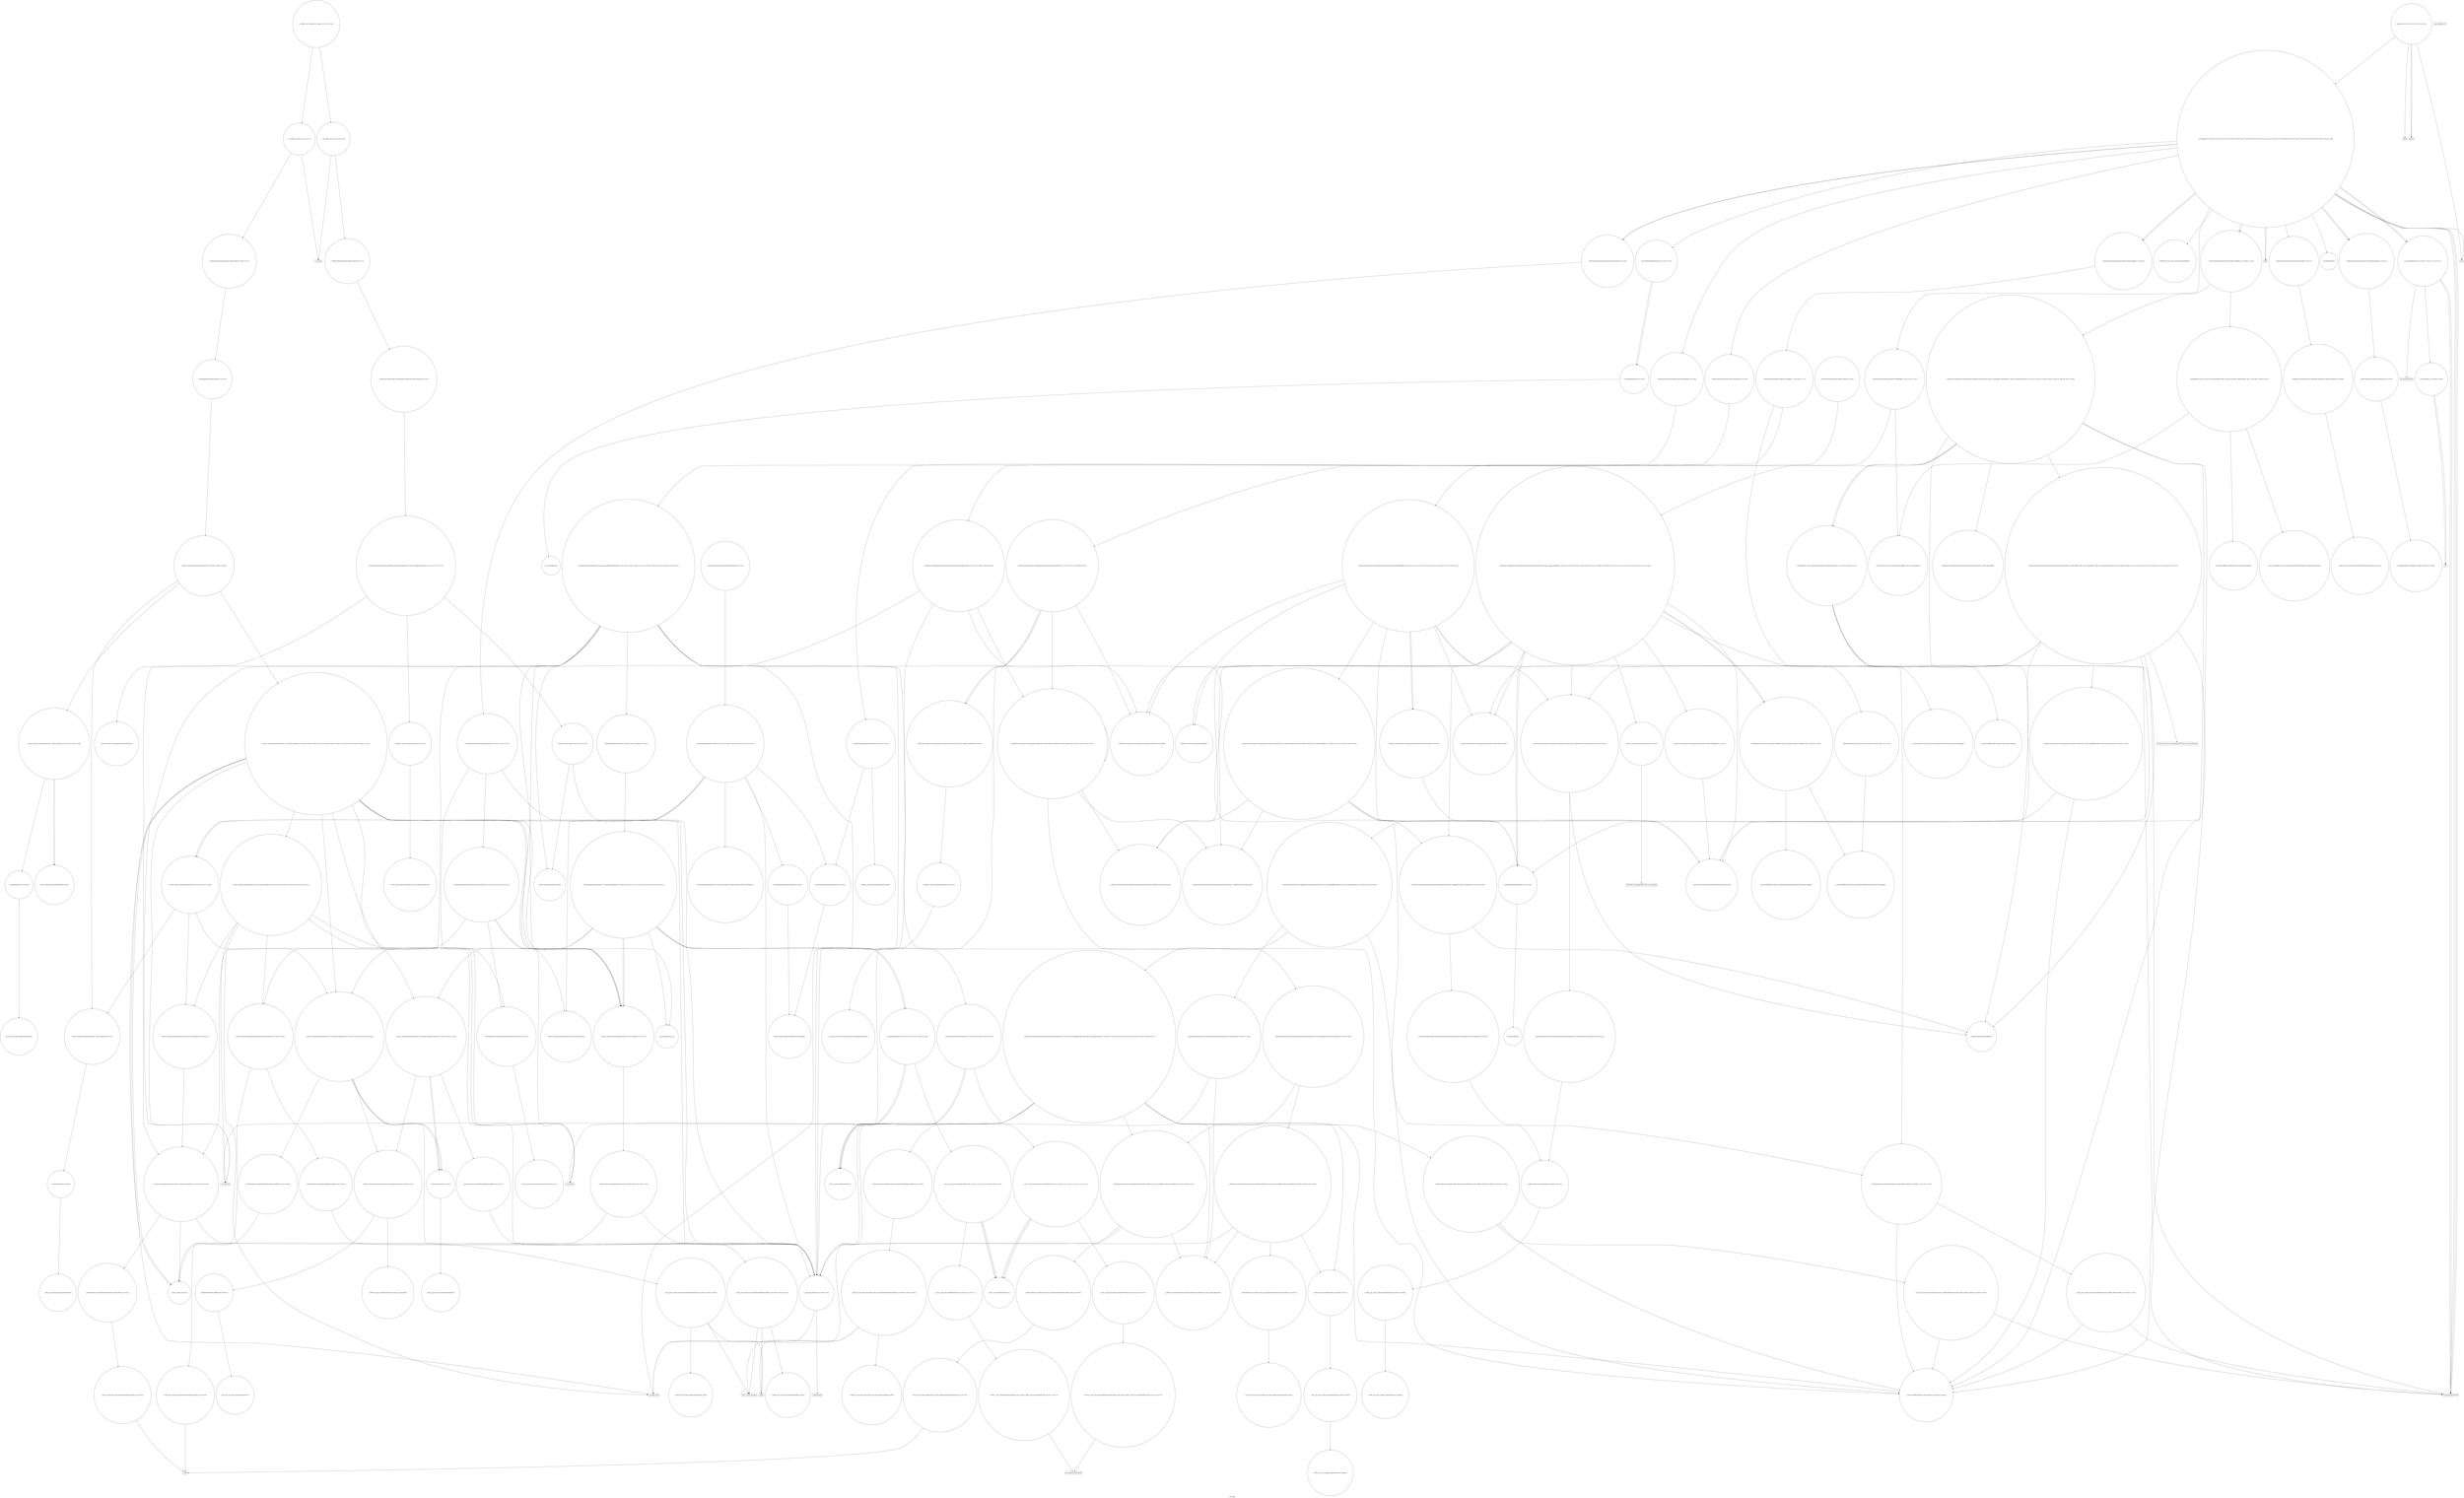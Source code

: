 digraph "Call Graph" {
	label="Call Graph";

	Node0x5648e101df80 [shape=record,shape=circle,label="{_ZNK5StateltERKS_}"];
	Node0x5648e140e250 [shape=record,shape=circle,label="{_ZNSt23_Rb_tree_const_iteratorI5StateEC2EPKSt18_Rb_tree_node_base}"];
	Node0x5648e140a8b0 [shape=record,shape=circle,label="{_ZNSt5dequeI5StateSaIS0_EE9push_backERKS0_|{<s0>130|<s1>131}}"];
	Node0x5648e140a8b0:s0 -> Node0x5648e140a930[color=black];
	Node0x5648e140a8b0:s1 -> Node0x5648e140a9b0[color=black];
	Node0x5648e1406f10 [shape=record,shape=circle,label="{_ZNSt3setI5StateSt4lessIS0_ESaIS0_EED2Ev|{<s0>8}}"];
	Node0x5648e1406f10:s0 -> Node0x5648e1409430[color=black];
	Node0x5648e140e5d0 [shape=record,shape=circle,label="{_ZN9__gnu_cxx13new_allocatorI5StateEC2Ev}"];
	Node0x5648e1408410 [shape=record,shape=Mrecord,label="{__cxa_rethrow}"];
	Node0x5648e1407290 [shape=record,shape=circle,label="{_ZNSt5dequeI5StateSaIS0_EE15_M_destroy_dataESt15_Deque_iteratorIS0_RS0_PS0_ES6_RKS1_}"];
	Node0x5648e1408790 [shape=record,shape=circle,label="{_ZSt14__copy_move_a2ILb0EPP5StateS2_ET1_T0_S4_S3_|{<s0>167|<s1>168|<s2>169|<s3>170}}"];
	Node0x5648e1408790:s0 -> Node0x5648e1408910[color=black];
	Node0x5648e1408790:s1 -> Node0x5648e1408910[color=black];
	Node0x5648e1408790:s2 -> Node0x5648e1408910[color=black];
	Node0x5648e1408790:s3 -> Node0x5648e1408890[color=black];
	Node0x5648e1407610 [shape=record,shape=Mrecord,label="{__cxa_begin_catch}"];
	Node0x5648e1408b10 [shape=record,shape=circle,label="{_ZSt22__copy_move_backward_aILb0EPP5StateS2_ET1_T0_S4_S3_|{<s0>177}}"];
	Node0x5648e1408b10:s0 -> Node0x5648e1408b90[color=black];
	Node0x5648e1407990 [shape=record,shape=circle,label="{_ZNSt16allocator_traitsISaI5StateEE10deallocateERS1_PS0_m|{<s0>61}}"];
	Node0x5648e1407990:s0 -> Node0x5648e1407a90[color=black];
	Node0x5648e1408e90 [shape=record,shape=circle,label="{_ZNSt16allocator_traitsISaI5StateEE8allocateERS1_m|{<s0>183}}"];
	Node0x5648e1408e90:s0 -> Node0x5648e1408f10[color=black];
	Node0x5648e1407d10 [shape=record,shape=circle,label="{_ZNKSt11_Deque_baseI5StateSaIS0_EE19_M_get_Tp_allocatorEv}"];
	Node0x5648e1409210 [shape=record,shape=circle,label="{_ZNKSt9_IdentityI5StateEclERKS0_}"];
	Node0x5648e1408090 [shape=record,shape=circle,label="{_ZNSt8_Rb_treeI5StateS0_St9_IdentityIS0_ESt4lessIS0_ESaIS0_EEC2Ev|{<s0>70}}"];
	Node0x5648e1408090:s0 -> Node0x5648e1408110[color=black];
	Node0x5648e140cdd0 [shape=record,shape=circle,label="{_ZNSt8_Rb_treeI5StateS0_St9_IdentityIS0_ESt4lessIS0_ESaIS0_EE6_S_keyEPKSt13_Rb_tree_nodeIS0_E|{<s0>229|<s1>230}}"];
	Node0x5648e140cdd0:s0 -> Node0x5648e140d150[color=black];
	Node0x5648e140cdd0:s1 -> Node0x5648e1409210[color=black];
	Node0x5648e1409430 [shape=record,shape=circle,label="{_ZNSt8_Rb_treeI5StateS0_St9_IdentityIS0_ESt4lessIS0_ESaIS0_EED2Ev|{<s0>77|<s1>78|<s2>79|<s3>80|<s4>81}}"];
	Node0x5648e1409430:s0 -> Node0x5648e1409530[color=black];
	Node0x5648e1409430:s1 -> Node0x5648e14094b0[color=black];
	Node0x5648e1409430:s2 -> Node0x5648e14095b0[color=black];
	Node0x5648e1409430:s3 -> Node0x5648e14095b0[color=black];
	Node0x5648e1409430:s4 -> Node0x5648e1407590[color=black];
	Node0x5648e140d150 [shape=record,shape=circle,label="{_ZNSt8_Rb_treeI5StateS0_St9_IdentityIS0_ESt4lessIS0_ESaIS0_EE8_S_valueEPKSt13_Rb_tree_nodeIS0_E|{<s0>238}}"];
	Node0x5648e140d150:s0 -> Node0x5648e140d1d0[color=black];
	Node0x5648e14097b0 [shape=record,shape=circle,label="{_ZNSt8_Rb_treeI5StateS0_St9_IdentityIS0_ESt4lessIS0_ESaIS0_EE15_M_destroy_nodeEPSt13_Rb_tree_nodeIS0_E|{<s0>89|<s1>90|<s2>91|<s3>92}}"];
	Node0x5648e14097b0:s0 -> Node0x5648e1409930[color=black];
	Node0x5648e14097b0:s1 -> Node0x5648e14099b0[color=black];
	Node0x5648e14097b0:s2 -> Node0x5648e14098b0[color=black];
	Node0x5648e14097b0:s3 -> Node0x5648e1407590[color=black];
	Node0x5648e140d4d0 [shape=record,shape=circle,label="{_ZNSt8_Rb_treeI5StateS0_St9_IdentityIS0_ESt4lessIS0_ESaIS0_EE8_S_valueEPKSt18_Rb_tree_node_base|{<s0>241}}"];
	Node0x5648e140d4d0:s0 -> Node0x5648e140d1d0[color=black];
	Node0x5648e1409b30 [shape=record,shape=circle,label="{_ZN9__gnu_cxx16__aligned_membufI5StateE7_M_addrEv}"];
	Node0x5648e140d850 [shape=record,shape=circle,label="{_ZN9__gnu_cxx13new_allocatorISt13_Rb_tree_nodeI5StateEE8allocateEmPKv|{<s0>259|<s1>260|<s2>261}}"];
	Node0x5648e140d850:s0 -> Node0x5648e140d8d0[color=black];
	Node0x5648e140d850:s1 -> Node0x5648e1408d90[color=black];
	Node0x5648e140d850:s2 -> Node0x5648e1408e10[color=black];
	Node0x5648e1409eb0 [shape=record,shape=circle,label="{_ZNSt5queueI5StateSt5dequeIS0_SaIS0_EEE3popEv|{<s0>103}}"];
	Node0x5648e1409eb0:s0 -> Node0x5648e140a5b0[color=black];
	Node0x5648e140dbd0 [shape=record,shape=circle,label="{_ZNSt23_Rb_tree_const_iteratorI5StateEC2ERKSt17_Rb_tree_iteratorIS0_E}"];
	Node0x5648e140a230 [shape=record,shape=circle,label="{_ZL6stableRK5State|{<s0>109|<s1>110|<s2>111|<s3>112}}"];
	Node0x5648e140a230:s0 -> Node0x5648e140ddd0[color=black];
	Node0x5648e140a230:s1 -> Node0x5648e140a130[color=black];
	Node0x5648e140a230:s2 -> Node0x5648e140a130[color=black];
	Node0x5648e140a230:s3 -> Node0x5648e140de50[color=black];
	Node0x5648e140df50 [shape=record,shape=circle,label="{_ZL5emptyiiRK5State|{<s0>270}}"];
	Node0x5648e140df50:s0 -> Node0x5648e140dfd0[color=black];
	Node0x5648e140a5b0 [shape=record,shape=circle,label="{_ZNSt5dequeI5StateSaIS0_EE9pop_frontEv|{<s0>119|<s1>120|<s2>121}}"];
	Node0x5648e140a5b0:s0 -> Node0x5648e140a630[color=black];
	Node0x5648e140a5b0:s1 -> Node0x5648e140a6b0[color=black];
	Node0x5648e140a5b0:s2 -> Node0x5648e1407590[color=black];
	Node0x5648e101e000 [shape=record,shape=circle,label="{__cxx_global_var_init|{<s0>1|<s1>2}}"];
	Node0x5648e101e000:s0 -> Node0x5648e1406c90[color=black];
	Node0x5648e101e000:s1 -> Node0x5648e1406d90[color=black];
	Node0x5648e140e2d0 [shape=record,shape=circle,label="{_ZNSt5dequeI5StateSaIS0_EEC2Ev|{<s0>287}}"];
	Node0x5648e140e2d0:s0 -> Node0x5648e140e350[color=black];
	Node0x5648e140a930 [shape=record,shape=circle,label="{_ZNSt16allocator_traitsISaI5StateEE9constructIS0_JRKS0_EEEvRS1_PT_DpOT0_|{<s0>132|<s1>133}}"];
	Node0x5648e140a930:s0 -> Node0x5648e140aab0[color=black];
	Node0x5648e140a930:s1 -> Node0x5648e140aa30[color=black];
	Node0x5648e1406f90 [shape=record,shape=circle,label="{main|{<s0>9|<s1>10|<s2>11|<s3>12|<s4>13}}"];
	Node0x5648e1406f90:s0 -> Node0x5648e1407010[color=black];
	Node0x5648e1406f90:s1 -> Node0x5648e1407010[color=black];
	Node0x5648e1406f90:s2 -> Node0x5648e1407090[color=black];
	Node0x5648e1406f90:s3 -> Node0x5648e1407190[color=black];
	Node0x5648e1406f90:s4 -> Node0x5648e1407110[color=black];
	Node0x5648e140e650 [shape=record,shape=circle,label="{_ZNSt11_Deque_baseI5StateSaIS0_EE15_M_create_nodesEPPS0_S4_|{<s0>307|<s1>308|<s2>309|<s3>310|<s4>311|<s5>312}}"];
	Node0x5648e140e650:s0 -> Node0x5648e1408390[color=black];
	Node0x5648e140e650:s1 -> Node0x5648e1407610[color=black];
	Node0x5648e140e650:s2 -> Node0x5648e1407790[color=black];
	Node0x5648e140e650:s3 -> Node0x5648e1408410[color=black];
	Node0x5648e140e650:s4 -> Node0x5648e1408490[color=black];
	Node0x5648e140e650:s5 -> Node0x5648e1407590[color=black];
	Node0x5648e1408490 [shape=record,shape=Mrecord,label="{__cxa_end_catch}"];
	Node0x5648e1407310 [shape=record,shape=circle,label="{_ZNSt5dequeI5StateSaIS0_EE5beginEv|{<s0>44}}"];
	Node0x5648e1407310:s0 -> Node0x5648e1407710[color=black];
	Node0x5648e1408810 [shape=record,shape=circle,label="{_ZSt12__miter_baseIPP5StateET_S3_}"];
	Node0x5648e1407690 [shape=record,shape=Mrecord,label="{_ZSt9terminatev}"];
	Node0x5648e1408b90 [shape=record,shape=circle,label="{_ZNSt20__copy_move_backwardILb0ELb1ESt26random_access_iterator_tagE13__copy_move_bIP5StateEEPT_PKS5_S8_S6_|{<s0>178}}"];
	Node0x5648e1408b90:s0 -> Node0x5648e1408a10[color=black];
	Node0x5648e1407a10 [shape=record,shape=circle,label="{_ZSt16__deque_buf_sizem}"];
	Node0x5648e1408f10 [shape=record,shape=circle,label="{_ZN9__gnu_cxx13new_allocatorI5StateE8allocateEmPKv|{<s0>184|<s1>185|<s2>186}}"];
	Node0x5648e1408f10:s0 -> Node0x5648e1408f90[color=black];
	Node0x5648e1408f10:s1 -> Node0x5648e1408d90[color=black];
	Node0x5648e1408f10:s2 -> Node0x5648e1408e10[color=black];
	Node0x5648e1407d90 [shape=record,shape=circle,label="{_ZNSaIP5StateEC2IS_EERKSaIT_E|{<s0>67}}"];
	Node0x5648e1407d90:s0 -> Node0x5648e1407e10[color=black];
	Node0x5648e1409290 [shape=record,shape=circle,label="{_ZNSt8_Rb_treeI5StateS0_St9_IdentityIS0_ESt4lessIS0_ESaIS0_EE11_Alloc_nodeC2ERS6_}"];
	Node0x5648e1408110 [shape=record,shape=circle,label="{_ZNSt8_Rb_treeI5StateS0_St9_IdentityIS0_ESt4lessIS0_ESaIS0_EE13_Rb_tree_implIS4_Lb1EEC2Ev|{<s0>71|<s1>72|<s2>73}}"];
	Node0x5648e1408110:s0 -> Node0x5648e1408190[color=black];
	Node0x5648e1408110:s1 -> Node0x5648e1408210[color=black];
	Node0x5648e1408110:s2 -> Node0x5648e1408290[color=black];
	Node0x5648e140ce50 [shape=record,shape=circle,label="{_ZNKSt17_Rb_tree_iteratorI5StateEeqERKS1_}"];
	Node0x5648e14094b0 [shape=record,shape=circle,label="{_ZNSt8_Rb_treeI5StateS0_St9_IdentityIS0_ESt4lessIS0_ESaIS0_EE8_M_eraseEPSt13_Rb_tree_nodeIS0_E|{<s0>82|<s1>83|<s2>84|<s3>85}}"];
	Node0x5648e14094b0:s0 -> Node0x5648e1409630[color=black];
	Node0x5648e14094b0:s1 -> Node0x5648e14094b0[color=black];
	Node0x5648e14094b0:s2 -> Node0x5648e14096b0[color=black];
	Node0x5648e14094b0:s3 -> Node0x5648e1409730[color=black];
	Node0x5648e140d1d0 [shape=record,shape=circle,label="{_ZNKSt13_Rb_tree_nodeI5StateE9_M_valptrEv|{<s0>239}}"];
	Node0x5648e140d1d0:s0 -> Node0x5648e140d250[color=black];
	Node0x5648e1409830 [shape=record,shape=circle,label="{_ZNSt8_Rb_treeI5StateS0_St9_IdentityIS0_ESt4lessIS0_ESaIS0_EE11_M_put_nodeEPSt13_Rb_tree_nodeIS0_E|{<s0>93|<s1>94|<s2>95}}"];
	Node0x5648e1409830:s0 -> Node0x5648e1409930[color=black];
	Node0x5648e1409830:s1 -> Node0x5648e1409bb0[color=black];
	Node0x5648e1409830:s2 -> Node0x5648e1407590[color=black];
	Node0x5648e140d550 [shape=record,shape=circle,label="{_ZNKSt8_Rb_treeI5StateS0_St9_IdentityIS0_ESt4lessIS0_ESaIS0_EE11_Alloc_nodeclIRKS0_EEPSt13_Rb_tree_nodeIS0_EOT_|{<s0>242|<s1>243}}"];
	Node0x5648e140d550:s0 -> Node0x5648e140aab0[color=black];
	Node0x5648e140d550:s1 -> Node0x5648e140d650[color=black];
	Node0x5648e1409bb0 [shape=record,shape=circle,label="{_ZNSt16allocator_traitsISaISt13_Rb_tree_nodeI5StateEEE10deallocateERS3_PS2_m|{<s0>99}}"];
	Node0x5648e1409bb0:s0 -> Node0x5648e1409c30[color=black];
	Node0x5648e140d8d0 [shape=record,shape=circle,label="{_ZNK9__gnu_cxx13new_allocatorISt13_Rb_tree_nodeI5StateEE8max_sizeEv}"];
	Node0x5648e1409f30 [shape=record,shape=circle,label="{_ZNSt5queueI5StateSt5dequeIS0_SaIS0_EEE4pushERKS0_|{<s0>104}}"];
	Node0x5648e1409f30:s0 -> Node0x5648e140a8b0[color=black];
	Node0x5648e140dc50 [shape=record,shape=circle,label="{_ZSt7forwardIRbEOT_RNSt16remove_referenceIS1_E4typeE}"];
	Node0x5648e140a2b0 [shape=record,shape=circle,label="{_ZL7canMove3BoxiiRK5State|{<s0>113|<s1>114}}"];
	Node0x5648e140a2b0:s0 -> Node0x5648e140df50[color=black];
	Node0x5648e140a2b0:s1 -> Node0x5648e140df50[color=black];
	Node0x5648e140dfd0 [shape=record,shape=circle,label="{_ZL11checkBoundsii}"];
	Node0x5648e140a630 [shape=record,shape=circle,label="{_ZNSt16allocator_traitsISaI5StateEE7destroyIS0_EEvRS1_PT_|{<s0>122}}"];
	Node0x5648e140a630:s0 -> Node0x5648e140a730[color=black];
	Node0x5648e1406c90 [shape=record,shape=circle,label="{_ZNSt5queueI5StateSt5dequeIS0_SaIS0_EEEC2IS3_vEEv|{<s0>3}}"];
	Node0x5648e1406c90:s0 -> Node0x5648e140e2d0[color=black];
	Node0x5648e140e350 [shape=record,shape=circle,label="{_ZNSt11_Deque_baseI5StateSaIS0_EEC2Ev|{<s0>288|<s1>289|<s2>290}}"];
	Node0x5648e140e350:s0 -> Node0x5648e140e3d0[color=black];
	Node0x5648e140e350:s1 -> Node0x5648e140e450[color=black];
	Node0x5648e140e350:s2 -> Node0x5648e1407890[color=black];
	Node0x5648e140a9b0 [shape=record,shape=circle,label="{_ZNSt5dequeI5StateSaIS0_EE16_M_push_back_auxIJRKS0_EEEvDpOT_|{<s0>134|<s1>135|<s2>136|<s3>137|<s4>138|<s5>139|<s6>140|<s7>141|<s8>142|<s9>143}}"];
	Node0x5648e140a9b0:s0 -> Node0x5648e140ab30[color=black];
	Node0x5648e140a9b0:s1 -> Node0x5648e1408390[color=black];
	Node0x5648e140a9b0:s2 -> Node0x5648e140aab0[color=black];
	Node0x5648e140a9b0:s3 -> Node0x5648e140a930[color=black];
	Node0x5648e140a9b0:s4 -> Node0x5648e140a7b0[color=black];
	Node0x5648e140a9b0:s5 -> Node0x5648e1407610[color=black];
	Node0x5648e140a9b0:s6 -> Node0x5648e1407910[color=black];
	Node0x5648e140a9b0:s7 -> Node0x5648e1408410[color=black];
	Node0x5648e140a9b0:s8 -> Node0x5648e1408490[color=black];
	Node0x5648e140a9b0:s9 -> Node0x5648e1407590[color=black];
	Node0x5648e1407010 [shape=record,shape=Mrecord,label="{freopen}"];
	Node0x5648e140e6d0 [shape=record,shape=circle,label="{_GLOBAL__sub_I_FloppyCat_0_0.cpp|{<s0>313|<s1>314}}"];
	Node0x5648e140e6d0:s0 -> Node0x5648e101e000[color=black];
	Node0x5648e140e6d0:s1 -> Node0x5648e1406e10[color=black];
	Node0x5648e1408510 [shape=record,shape=circle,label="{_ZNSt5dequeI5StateSaIS0_EE17_M_reallocate_mapEmb|{<s0>149|<s1>150|<s2>151|<s3>152|<s4>153|<s5>154|<s6>155|<s7>156}}"];
	Node0x5648e1408510:s0 -> Node0x5648e1408590[color=black];
	Node0x5648e1408510:s1 -> Node0x5648e1408610[color=black];
	Node0x5648e1408510:s2 -> Node0x5648e1408690[color=black];
	Node0x5648e1408510:s3 -> Node0x5648e1408710[color=black];
	Node0x5648e1408510:s4 -> Node0x5648e1408590[color=black];
	Node0x5648e1408510:s5 -> Node0x5648e1407810[color=black];
	Node0x5648e1408510:s6 -> Node0x5648e140a7b0[color=black];
	Node0x5648e1408510:s7 -> Node0x5648e140a7b0[color=black];
	Node0x5648e1407390 [shape=record,shape=circle,label="{_ZNSt5dequeI5StateSaIS0_EE3endEv|{<s0>45}}"];
	Node0x5648e1407390:s0 -> Node0x5648e1407710[color=black];
	Node0x5648e1408890 [shape=record,shape=circle,label="{_ZSt13__copy_move_aILb0EPP5StateS2_ET1_T0_S4_S3_|{<s0>171}}"];
	Node0x5648e1408890:s0 -> Node0x5648e1408990[color=black];
	Node0x5648e1407710 [shape=record,shape=circle,label="{_ZNSt15_Deque_iteratorI5StateRS0_PS0_EC2ERKS3_}"];
	Node0x5648e1408c10 [shape=record,shape=circle,label="{_ZNSt16allocator_traitsISaIP5StateEE8allocateERS2_m|{<s0>179}}"];
	Node0x5648e1408c10:s0 -> Node0x5648e1408c90[color=black];
	Node0x5648e1407a90 [shape=record,shape=circle,label="{_ZN9__gnu_cxx13new_allocatorI5StateE10deallocateEPS1_m|{<s0>62}}"];
	Node0x5648e1407a90:s0 -> Node0x5648e1407b10[color=black];
	Node0x5648e1408f90 [shape=record,shape=circle,label="{_ZNK9__gnu_cxx13new_allocatorI5StateE8max_sizeEv}"];
	Node0x5648e1407e10 [shape=record,shape=circle,label="{_ZN9__gnu_cxx13new_allocatorIP5StateEC2Ev}"];
	Node0x5648e1409310 [shape=record,shape=circle,label="{_ZNSt8_Rb_treeI5StateS0_St9_IdentityIS0_ESt4lessIS0_ESaIS0_EE10_M_insert_IRKS0_NS6_11_Alloc_nodeEEESt17_Rb_tree_iteratorIS0_EPSt18_Rb_tree_node_baseSE_OT_RT0_|{<s0>217|<s1>218|<s2>219|<s3>220|<s4>221|<s5>222|<s6>223|<s7>224}}"];
	Node0x5648e1409310:s0 -> Node0x5648e140ccd0[color=black];
	Node0x5648e1409310:s1 -> Node0x5648e1409210[color=black];
	Node0x5648e1409310:s2 -> Node0x5648e140d050[color=black];
	Node0x5648e1409310:s3 -> Node0x5648e140cd50[color=black];
	Node0x5648e1409310:s4 -> Node0x5648e140aab0[color=black];
	Node0x5648e1409310:s5 -> Node0x5648e140d550[color=black];
	Node0x5648e1409310:s6 -> Node0x5648e140d5d0[color=black];
	Node0x5648e1409310:s7 -> Node0x5648e140cc50[color=black];
	Node0x5648e1408190 [shape=record,shape=circle,label="{_ZNSaISt13_Rb_tree_nodeI5StateEEC2Ev|{<s0>74}}"];
	Node0x5648e1408190:s0 -> Node0x5648e1408310[color=black];
	Node0x5648e140ced0 [shape=record,shape=circle,label="{_ZNSt8_Rb_treeI5StateS0_St9_IdentityIS0_ESt4lessIS0_ESaIS0_EE5beginEv|{<s0>231}}"];
	Node0x5648e140ced0:s0 -> Node0x5648e140cc50[color=black];
	Node0x5648e1409530 [shape=record,shape=circle,label="{_ZNSt8_Rb_treeI5StateS0_St9_IdentityIS0_ESt4lessIS0_ESaIS0_EE8_M_beginEv}"];
	Node0x5648e140d250 [shape=record,shape=circle,label="{_ZNK9__gnu_cxx16__aligned_membufI5StateE6_M_ptrEv|{<s0>240}}"];
	Node0x5648e140d250:s0 -> Node0x5648e140d2d0[color=black];
	Node0x5648e14098b0 [shape=record,shape=circle,label="{_ZNSt16allocator_traitsISaISt13_Rb_tree_nodeI5StateEEE7destroyIS1_EEvRS3_PT_|{<s0>96}}"];
	Node0x5648e14098b0:s0 -> Node0x5648e1409a30[color=black];
	Node0x5648e140d5d0 [shape=record,shape=Mrecord,label="{_ZSt29_Rb_tree_insert_and_rebalancebPSt18_Rb_tree_node_baseS0_RS_}"];
	Node0x5648e1409c30 [shape=record,shape=circle,label="{_ZN9__gnu_cxx13new_allocatorISt13_Rb_tree_nodeI5StateEE10deallocateEPS3_m|{<s0>100}}"];
	Node0x5648e1409c30:s0 -> Node0x5648e1407b10[color=black];
	Node0x5648e140d950 [shape=record,shape=circle,label="{_ZNSt16allocator_traitsISaISt13_Rb_tree_nodeI5StateEEE9constructIS1_JRKS1_EEEvRS3_PT_DpOT0_|{<s0>262|<s1>263}}"];
	Node0x5648e140d950:s0 -> Node0x5648e140aab0[color=black];
	Node0x5648e140d950:s1 -> Node0x5648e140d9d0[color=black];
	Node0x5648e1409fb0 [shape=record,shape=circle,label="{_ZNSt3setI5StateSt4lessIS0_ESaIS0_EE5clearEv|{<s0>105}}"];
	Node0x5648e1409fb0:s0 -> Node0x5648e1409010[color=black];
	Node0x5648e140dcd0 [shape=record,shape=circle,label="{_ZNSt5dequeI5StateSaIS0_EE5frontEv|{<s0>266|<s1>267}}"];
	Node0x5648e140dcd0:s0 -> Node0x5648e1407310[color=black];
	Node0x5648e140dcd0:s1 -> Node0x5648e140dd50[color=black];
	Node0x5648e140a330 [shape=record,shape=circle,label="{_ZNSt3setI5StateSt4lessIS0_ESaIS0_EE4findERKS0_|{<s0>115|<s1>116}}"];
	Node0x5648e140a330:s0 -> Node0x5648e140e050[color=black];
	Node0x5648e140a330:s1 -> Node0x5648e140dbd0[color=black];
	Node0x5648e140e050 [shape=record,shape=circle,label="{_ZNSt8_Rb_treeI5StateS0_St9_IdentityIS0_ESt4lessIS0_ESaIS0_EE4findERKS0_|{<s0>271|<s1>272|<s2>273|<s3>274|<s4>275|<s5>276|<s6>277|<s7>278|<s8>279}}"];
	Node0x5648e140e050:s0 -> Node0x5648e1409530[color=black];
	Node0x5648e140e050:s1 -> Node0x5648e140ccd0[color=black];
	Node0x5648e140e050:s2 -> Node0x5648e140e0d0[color=black];
	Node0x5648e140e050:s3 -> Node0x5648e140e150[color=black];
	Node0x5648e140e050:s4 -> Node0x5648e140ce50[color=black];
	Node0x5648e140e050:s5 -> Node0x5648e140d050[color=black];
	Node0x5648e140e050:s6 -> Node0x5648e140cd50[color=black];
	Node0x5648e140e050:s7 -> Node0x5648e140e150[color=black];
	Node0x5648e140e050:s8 -> Node0x5648e140a130[color=black];
	Node0x5648e140a6b0 [shape=record,shape=circle,label="{_ZNSt5dequeI5StateSaIS0_EE16_M_pop_front_auxEv|{<s0>123|<s1>124|<s2>125|<s3>126}}"];
	Node0x5648e140a6b0:s0 -> Node0x5648e1407410[color=black];
	Node0x5648e140a6b0:s1 -> Node0x5648e140a630[color=black];
	Node0x5648e140a6b0:s2 -> Node0x5648e1407910[color=black];
	Node0x5648e140a6b0:s3 -> Node0x5648e140a7b0[color=black];
	Node0x5648e1406d10 [shape=record,shape=circle,label="{_ZNSt5queueI5StateSt5dequeIS0_SaIS0_EEED2Ev|{<s0>4}}"];
	Node0x5648e1406d10:s0 -> Node0x5648e1407210[color=black];
	Node0x5648e140e3d0 [shape=record,shape=circle,label="{_ZNSt11_Deque_baseI5StateSaIS0_EE11_Deque_implC2Ev|{<s0>291|<s1>292|<s2>293}}"];
	Node0x5648e140e3d0:s0 -> Node0x5648e140e4d0[color=black];
	Node0x5648e140e3d0:s1 -> Node0x5648e140e550[color=black];
	Node0x5648e140e3d0:s2 -> Node0x5648e140e550[color=black];
	Node0x5648e140aa30 [shape=record,shape=circle,label="{_ZN9__gnu_cxx13new_allocatorI5StateE9constructIS1_JRKS1_EEEvPT_DpOT0_|{<s0>144|<s1>145}}"];
	Node0x5648e140aa30:s0 -> Node0x5648e140aab0[color=black];
	Node0x5648e140aa30:s1 -> Node0x5648e140a130[color=black];
	Node0x5648e1407090 [shape=record,shape=Mrecord,label="{scanf}"];
	Node0x5648e1408590 [shape=record,shape=circle,label="{_ZSt4copyIPP5StateS2_ET0_T_S4_S3_|{<s0>157|<s1>158|<s2>159}}"];
	Node0x5648e1408590:s0 -> Node0x5648e1408810[color=black];
	Node0x5648e1408590:s1 -> Node0x5648e1408810[color=black];
	Node0x5648e1408590:s2 -> Node0x5648e1408790[color=black];
	Node0x5648e1407410 [shape=record,shape=circle,label="{_ZNSt11_Deque_baseI5StateSaIS0_EE19_M_get_Tp_allocatorEv}"];
	Node0x5648e1408910 [shape=record,shape=circle,label="{_ZSt12__niter_baseIPP5StateET_S3_}"];
	Node0x5648e1407790 [shape=record,shape=circle,label="{_ZNSt11_Deque_baseI5StateSaIS0_EE16_M_destroy_nodesEPPS0_S4_|{<s0>51}}"];
	Node0x5648e1407790:s0 -> Node0x5648e1407910[color=black];
	Node0x5648e1408c90 [shape=record,shape=circle,label="{_ZN9__gnu_cxx13new_allocatorIP5StateE8allocateEmPKv|{<s0>180|<s1>181|<s2>182}}"];
	Node0x5648e1408c90:s0 -> Node0x5648e1408d10[color=black];
	Node0x5648e1408c90:s1 -> Node0x5648e1408d90[color=black];
	Node0x5648e1408c90:s2 -> Node0x5648e1408e10[color=black];
	Node0x5648e1407b10 [shape=record,shape=Mrecord,label="{_ZdlPv}"];
	Node0x5648e1409010 [shape=record,shape=circle,label="{_ZNSt8_Rb_treeI5StateS0_St9_IdentityIS0_ESt4lessIS0_ESaIS0_EE5clearEv|{<s0>187|<s1>188|<s2>189|<s3>190}}"];
	Node0x5648e1409010:s0 -> Node0x5648e1409530[color=black];
	Node0x5648e1409010:s1 -> Node0x5648e14094b0[color=black];
	Node0x5648e1409010:s2 -> Node0x5648e14093b0[color=black];
	Node0x5648e1409010:s3 -> Node0x5648e1407590[color=black];
	Node0x5648e1407e90 [shape=record,shape=circle,label="{_ZN9__gnu_cxx13new_allocatorIP5StateE10deallocateEPS2_m|{<s0>68}}"];
	Node0x5648e1407e90:s0 -> Node0x5648e1407b10[color=black];
	Node0x5648e140cbd0 [shape=record,shape=circle,label="{_ZNSt4pairISt17_Rb_tree_iteratorI5StateEbEC2IS2_bLb1EEEOT_OT0_|{<s0>225|<s1>226|<s2>227}}"];
	Node0x5648e140cbd0:s0 -> Node0x5648e140da50[color=black];
	Node0x5648e140cbd0:s1 -> Node0x5648e140a130[color=black];
	Node0x5648e140cbd0:s2 -> Node0x5648e140dad0[color=black];
	Node0x5648e1408210 [shape=record,shape=circle,label="{_ZNSt20_Rb_tree_key_compareISt4lessI5StateEEC2Ev}"];
	Node0x5648e140cf50 [shape=record,shape=circle,label="{_ZNSt4pairIPSt18_Rb_tree_node_baseS1_EC2IRPSt13_Rb_tree_nodeI5StateERS1_Lb1EEEOT_OT0_|{<s0>232|<s1>233}}"];
	Node0x5648e140cf50:s0 -> Node0x5648e140d350[color=black];
	Node0x5648e140cf50:s1 -> Node0x5648e140d3d0[color=black];
	Node0x5648e14095b0 [shape=record,shape=circle,label="{_ZNSt8_Rb_treeI5StateS0_St9_IdentityIS0_ESt4lessIS0_ESaIS0_EE13_Rb_tree_implIS4_Lb1EED2Ev|{<s0>86}}"];
	Node0x5648e14095b0:s0 -> Node0x5648e1409cb0[color=black];
	Node0x5648e140d2d0 [shape=record,shape=circle,label="{_ZNK9__gnu_cxx16__aligned_membufI5StateE7_M_addrEv}"];
	Node0x5648e1409930 [shape=record,shape=circle,label="{_ZNSt8_Rb_treeI5StateS0_St9_IdentityIS0_ESt4lessIS0_ESaIS0_EE21_M_get_Node_allocatorEv}"];
	Node0x5648e140d650 [shape=record,shape=circle,label="{_ZNSt8_Rb_treeI5StateS0_St9_IdentityIS0_ESt4lessIS0_ESaIS0_EE14_M_create_nodeIJRKS0_EEEPSt13_Rb_tree_nodeIS0_EDpOT_|{<s0>244|<s1>245|<s2>246}}"];
	Node0x5648e140d650:s0 -> Node0x5648e140d6d0[color=black];
	Node0x5648e140d650:s1 -> Node0x5648e140aab0[color=black];
	Node0x5648e140d650:s2 -> Node0x5648e140d750[color=black];
	Node0x5648e1409cb0 [shape=record,shape=circle,label="{_ZNSaISt13_Rb_tree_nodeI5StateEED2Ev|{<s0>101}}"];
	Node0x5648e1409cb0:s0 -> Node0x5648e1409d30[color=black];
	Node0x5648e140d9d0 [shape=record,shape=circle,label="{_ZN9__gnu_cxx13new_allocatorISt13_Rb_tree_nodeI5StateEE9constructIS2_JRKS2_EEEvPT_DpOT0_|{<s0>264|<s1>265}}"];
	Node0x5648e140d9d0:s0 -> Node0x5648e140aab0[color=black];
	Node0x5648e140d9d0:s1 -> Node0x5648e140a130[color=black];
	Node0x5648e140a030 [shape=record,shape=circle,label="{_ZNSt3setI5StateSt4lessIS0_ESaIS0_EE6insertERKS0_|{<s0>106|<s1>107}}"];
	Node0x5648e140a030:s0 -> Node0x5648e1409090[color=black];
	Node0x5648e140a030:s1 -> Node0x5648e1409110[color=black];
	Node0x5648e140dd50 [shape=record,shape=circle,label="{_ZNKSt15_Deque_iteratorI5StateRS0_PS0_EdeEv}"];
	Node0x5648e140a3b0 [shape=record,shape=circle,label="{_ZNKSt23_Rb_tree_const_iteratorI5StateEeqERKS1_}"];
	Node0x5648e140e0d0 [shape=record,shape=circle,label="{_ZNSt8_Rb_treeI5StateS0_St9_IdentityIS0_ESt4lessIS0_ESaIS0_EE14_M_lower_boundEPSt13_Rb_tree_nodeIS0_EPSt18_Rb_tree_node_baseRKS0_|{<s0>280|<s1>281|<s2>282|<s3>283|<s4>284}}"];
	Node0x5648e140e0d0:s0 -> Node0x5648e140cdd0[color=black];
	Node0x5648e140e0d0:s1 -> Node0x5648e140cd50[color=black];
	Node0x5648e140e0d0:s2 -> Node0x5648e14096b0[color=black];
	Node0x5648e140e0d0:s3 -> Node0x5648e1409630[color=black];
	Node0x5648e140e0d0:s4 -> Node0x5648e140cc50[color=black];
	Node0x5648e140a730 [shape=record,shape=circle,label="{_ZN9__gnu_cxx13new_allocatorI5StateE7destroyIS1_EEvPT_}"];
	Node0x5648e1406d90 [shape=record,shape=Mrecord,label="{__cxa_atexit}"];
	Node0x5648e140e450 [shape=record,shape=circle,label="{_ZNSt11_Deque_baseI5StateSaIS0_EE17_M_initialize_mapEm|{<s0>294|<s1>295|<s2>296|<s3>297|<s4>298|<s5>299|<s6>300|<s7>301|<s8>302|<s9>303|<s10>304|<s11>305}}"];
	Node0x5648e140e450:s0 -> Node0x5648e1407a10[color=black];
	Node0x5648e140e450:s1 -> Node0x5648e1408690[color=black];
	Node0x5648e140e450:s2 -> Node0x5648e1408710[color=black];
	Node0x5648e140e450:s3 -> Node0x5648e140e650[color=black];
	Node0x5648e140e450:s4 -> Node0x5648e1407610[color=black];
	Node0x5648e140e450:s5 -> Node0x5648e1407810[color=black];
	Node0x5648e140e450:s6 -> Node0x5648e1408410[color=black];
	Node0x5648e140e450:s7 -> Node0x5648e1408490[color=black];
	Node0x5648e140e450:s8 -> Node0x5648e140a7b0[color=black];
	Node0x5648e140e450:s9 -> Node0x5648e140a7b0[color=black];
	Node0x5648e140e450:s10 -> Node0x5648e1407a10[color=black];
	Node0x5648e140e450:s11 -> Node0x5648e1407590[color=black];
	Node0x5648e140aab0 [shape=record,shape=circle,label="{_ZSt7forwardIRK5StateEOT_RNSt16remove_referenceIS3_E4typeE}"];
	Node0x5648e1407110 [shape=record,shape=Mrecord,label="{printf}"];
	Node0x5648e1408610 [shape=record,shape=circle,label="{_ZSt13copy_backwardIPP5StateS2_ET0_T_S4_S3_|{<s0>160|<s1>161|<s2>162}}"];
	Node0x5648e1408610:s0 -> Node0x5648e1408810[color=black];
	Node0x5648e1408610:s1 -> Node0x5648e1408810[color=black];
	Node0x5648e1408610:s2 -> Node0x5648e1408a90[color=black];
	Node0x5648e1407490 [shape=record,shape=Mrecord,label="{__gxx_personality_v0}"];
	Node0x5648e1408990 [shape=record,shape=circle,label="{_ZNSt11__copy_moveILb0ELb1ESt26random_access_iterator_tagE8__copy_mIP5StateEEPT_PKS5_S8_S6_|{<s0>172}}"];
	Node0x5648e1408990:s0 -> Node0x5648e1408a10[color=black];
	Node0x5648e1407810 [shape=record,shape=circle,label="{_ZNSt11_Deque_baseI5StateSaIS0_EE17_M_deallocate_mapEPPS0_m|{<s0>52|<s1>53|<s2>54|<s3>55|<s4>56}}"];
	Node0x5648e1407810:s0 -> Node0x5648e1407b90[color=black];
	Node0x5648e1407810:s1 -> Node0x5648e1407c10[color=black];
	Node0x5648e1407810:s2 -> Node0x5648e1407c90[color=black];
	Node0x5648e1407810:s3 -> Node0x5648e1407c90[color=black];
	Node0x5648e1407810:s4 -> Node0x5648e1407590[color=black];
	Node0x5648e1408d10 [shape=record,shape=circle,label="{_ZNK9__gnu_cxx13new_allocatorIP5StateE8max_sizeEv}"];
	Node0x5648e1407b90 [shape=record,shape=circle,label="{_ZNKSt11_Deque_baseI5StateSaIS0_EE20_M_get_map_allocatorEv|{<s0>63|<s1>64}}"];
	Node0x5648e1407b90:s0 -> Node0x5648e1407d10[color=black];
	Node0x5648e1407b90:s1 -> Node0x5648e1407d90[color=black];
	Node0x5648e1409090 [shape=record,shape=circle,label="{_ZNSt8_Rb_treeI5StateS0_St9_IdentityIS0_ESt4lessIS0_ESaIS0_EE16_M_insert_uniqueIRKS0_EESt4pairISt17_Rb_tree_iteratorIS0_EbEOT_|{<s0>191|<s1>192|<s2>193|<s3>194|<s4>195|<s5>196|<s6>197|<s7>198}}"];
	Node0x5648e1409090:s0 -> Node0x5648e1409210[color=black];
	Node0x5648e1409090:s1 -> Node0x5648e1409190[color=black];
	Node0x5648e1409090:s2 -> Node0x5648e1409290[color=black];
	Node0x5648e1409090:s3 -> Node0x5648e140aab0[color=black];
	Node0x5648e1409090:s4 -> Node0x5648e1409310[color=black];
	Node0x5648e1409090:s5 -> Node0x5648e140cbd0[color=black];
	Node0x5648e1409090:s6 -> Node0x5648e140cc50[color=black];
	Node0x5648e1409090:s7 -> Node0x5648e140cbd0[color=black];
	Node0x5648e1407f10 [shape=record,shape=circle,label="{_ZN9__gnu_cxx13new_allocatorIP5StateED2Ev}"];
	Node0x5648e140cc50 [shape=record,shape=circle,label="{_ZNSt17_Rb_tree_iteratorI5StateEC2EPSt18_Rb_tree_node_base}"];
	Node0x5648e1408290 [shape=record,shape=circle,label="{_ZNSt15_Rb_tree_headerC2Ev|{<s0>75|<s1>76}}"];
	Node0x5648e1408290:s0 -> Node0x5648e14093b0[color=black];
	Node0x5648e1408290:s1 -> Node0x5648e1407590[color=black];
	Node0x5648e140cfd0 [shape=record,shape=circle,label="{_ZNSt17_Rb_tree_iteratorI5StateEmmEv|{<s0>234}}"];
	Node0x5648e140cfd0:s0 -> Node0x5648e140d450[color=black];
	Node0x5648e1409630 [shape=record,shape=circle,label="{_ZNSt8_Rb_treeI5StateS0_St9_IdentityIS0_ESt4lessIS0_ESaIS0_EE8_S_rightEPSt18_Rb_tree_node_base}"];
	Node0x5648e140d350 [shape=record,shape=circle,label="{_ZSt7forwardIRPSt13_Rb_tree_nodeI5StateEEOT_RNSt16remove_referenceIS5_E4typeE}"];
	Node0x5648e14099b0 [shape=record,shape=circle,label="{_ZNSt13_Rb_tree_nodeI5StateE9_M_valptrEv|{<s0>97}}"];
	Node0x5648e14099b0:s0 -> Node0x5648e1409ab0[color=black];
	Node0x5648e140d6d0 [shape=record,shape=circle,label="{_ZNSt8_Rb_treeI5StateS0_St9_IdentityIS0_ESt4lessIS0_ESaIS0_EE11_M_get_nodeEv|{<s0>247|<s1>248}}"];
	Node0x5648e140d6d0:s0 -> Node0x5648e1409930[color=black];
	Node0x5648e140d6d0:s1 -> Node0x5648e140d7d0[color=black];
	Node0x5648e1409d30 [shape=record,shape=circle,label="{_ZN9__gnu_cxx13new_allocatorISt13_Rb_tree_nodeI5StateEED2Ev}"];
	Node0x5648e140da50 [shape=record,shape=circle,label="{_ZSt7forwardISt17_Rb_tree_iteratorI5StateEEOT_RNSt16remove_referenceIS3_E4typeE}"];
	Node0x5648e140a0b0 [shape=record,shape=circle,label="{_ZNSt5queueI5StateSt5dequeIS0_SaIS0_EEE5frontEv|{<s0>108}}"];
	Node0x5648e140a0b0:s0 -> Node0x5648e140dcd0[color=black];
	Node0x5648e140ddd0 [shape=record,shape=Mrecord,label="{llvm.memset.p0i8.i64}"];
	Node0x5648e140a430 [shape=record,shape=circle,label="{_ZNKSt3setI5StateSt4lessIS0_ESaIS0_EE3endEv|{<s0>117}}"];
	Node0x5648e140a430:s0 -> Node0x5648e140e1d0[color=black];
	Node0x5648e140e150 [shape=record,shape=circle,label="{_ZNSt8_Rb_treeI5StateS0_St9_IdentityIS0_ESt4lessIS0_ESaIS0_EE3endEv|{<s0>285}}"];
	Node0x5648e140e150:s0 -> Node0x5648e140cc50[color=black];
	Node0x5648e140a7b0 [shape=record,shape=circle,label="{_ZNSt15_Deque_iteratorI5StateRS0_PS0_E11_M_set_nodeEPS2_|{<s0>127}}"];
	Node0x5648e140a7b0:s0 -> Node0x5648e140a830[color=black];
	Node0x5648e1406e10 [shape=record,shape=circle,label="{__cxx_global_var_init.1|{<s0>5|<s1>6}}"];
	Node0x5648e1406e10:s0 -> Node0x5648e1406e90[color=black];
	Node0x5648e1406e10:s1 -> Node0x5648e1406d90[color=black];
	Node0x5648e140e4d0 [shape=record,shape=circle,label="{_ZNSaI5StateEC2Ev|{<s0>306}}"];
	Node0x5648e140e4d0:s0 -> Node0x5648e140e5d0[color=black];
	Node0x5648e140ab30 [shape=record,shape=circle,label="{_ZNSt5dequeI5StateSaIS0_EE22_M_reserve_map_at_backEm|{<s0>146}}"];
	Node0x5648e140ab30:s0 -> Node0x5648e1408510[color=black];
	Node0x5648e1407190 [shape=record,shape=circle,label="{_ZL7runTestv|{<s0>14|<s1>15|<s2>16|<s3>17|<s4>18|<s5>19|<s6>20|<s7>21|<s8>22|<s9>23|<s10>24|<s11>25|<s12>26|<s13>27|<s14>28|<s15>29|<s16>30|<s17>31|<s18>32|<s19>33|<s20>34|<s21>35|<s22>36}}"];
	Node0x5648e1407190:s0 -> Node0x5648e1407090[color=black];
	Node0x5648e1407190:s1 -> Node0x5648e1409db0[color=black];
	Node0x5648e1407190:s2 -> Node0x5648e1409db0[color=black];
	Node0x5648e1407190:s3 -> Node0x5648e1409e30[color=black];
	Node0x5648e1407190:s4 -> Node0x5648e1409eb0[color=black];
	Node0x5648e1407190:s5 -> Node0x5648e1409f30[color=black];
	Node0x5648e1407190:s6 -> Node0x5648e1409fb0[color=black];
	Node0x5648e1407190:s7 -> Node0x5648e140a030[color=black];
	Node0x5648e1407190:s8 -> Node0x5648e1409e30[color=black];
	Node0x5648e1407190:s9 -> Node0x5648e140a0b0[color=black];
	Node0x5648e1407190:s10 -> Node0x5648e140a130[color=black];
	Node0x5648e1407190:s11 -> Node0x5648e140a1b0[color=black];
	Node0x5648e1407190:s12 -> Node0x5648e1409eb0[color=black];
	Node0x5648e1407190:s13 -> Node0x5648e140a230[color=black];
	Node0x5648e1407190:s14 -> Node0x5648e140a130[color=black];
	Node0x5648e1407190:s15 -> Node0x5648e140a2b0[color=black];
	Node0x5648e1407190:s16 -> Node0x5648e140a130[color=black];
	Node0x5648e1407190:s17 -> Node0x5648e140a230[color=black];
	Node0x5648e1407190:s18 -> Node0x5648e140a330[color=black];
	Node0x5648e1407190:s19 -> Node0x5648e140a430[color=black];
	Node0x5648e1407190:s20 -> Node0x5648e140a3b0[color=black];
	Node0x5648e1407190:s21 -> Node0x5648e1409f30[color=black];
	Node0x5648e1407190:s22 -> Node0x5648e140a030[color=black];
	Node0x5648e1408690 [shape=record,shape=circle,label="{_ZSt3maxImERKT_S2_S2_}"];
	Node0x5648e1407510 [shape=record,shape=circle,label="{_ZNSt11_Deque_baseI5StateSaIS0_EED2Ev|{<s0>46|<s1>47|<s2>48}}"];
	Node0x5648e1407510:s0 -> Node0x5648e1407790[color=black];
	Node0x5648e1407510:s1 -> Node0x5648e1407810[color=black];
	Node0x5648e1407510:s2 -> Node0x5648e1407890[color=black];
	Node0x5648e1408a10 [shape=record,shape=Mrecord,label="{llvm.memmove.p0i8.p0i8.i64}"];
	Node0x5648e1407890 [shape=record,shape=circle,label="{_ZNSt11_Deque_baseI5StateSaIS0_EE11_Deque_implD2Ev|{<s0>57}}"];
	Node0x5648e1407890:s0 -> Node0x5648e1407f90[color=black];
	Node0x5648e1408d90 [shape=record,shape=Mrecord,label="{_ZSt17__throw_bad_allocv}"];
	Node0x5648e1407c10 [shape=record,shape=circle,label="{_ZNSt16allocator_traitsISaIP5StateEE10deallocateERS2_PS1_m|{<s0>65}}"];
	Node0x5648e1407c10:s0 -> Node0x5648e1407e90[color=black];
	Node0x5648e1409110 [shape=record,shape=circle,label="{_ZNSt4pairISt23_Rb_tree_const_iteratorI5StateEbEC2IRSt17_Rb_tree_iteratorIS1_ERbLb1EEEOT_OT0_|{<s0>199|<s1>200|<s2>201}}"];
	Node0x5648e1409110:s0 -> Node0x5648e140db50[color=black];
	Node0x5648e1409110:s1 -> Node0x5648e140dbd0[color=black];
	Node0x5648e1409110:s2 -> Node0x5648e140dc50[color=black];
	Node0x5648e1407f90 [shape=record,shape=circle,label="{_ZNSaI5StateED2Ev|{<s0>69}}"];
	Node0x5648e1407f90:s0 -> Node0x5648e1408010[color=black];
	Node0x5648e140ccd0 [shape=record,shape=circle,label="{_ZNSt8_Rb_treeI5StateS0_St9_IdentityIS0_ESt4lessIS0_ESaIS0_EE6_M_endEv}"];
	Node0x5648e1408310 [shape=record,shape=circle,label="{_ZN9__gnu_cxx13new_allocatorISt13_Rb_tree_nodeI5StateEEC2Ev}"];
	Node0x5648e140d050 [shape=record,shape=circle,label="{_ZNSt8_Rb_treeI5StateS0_St9_IdentityIS0_ESt4lessIS0_ESaIS0_EE6_S_keyEPKSt18_Rb_tree_node_base|{<s0>235|<s1>236}}"];
	Node0x5648e140d050:s0 -> Node0x5648e140d4d0[color=black];
	Node0x5648e140d050:s1 -> Node0x5648e1409210[color=black];
	Node0x5648e14096b0 [shape=record,shape=circle,label="{_ZNSt8_Rb_treeI5StateS0_St9_IdentityIS0_ESt4lessIS0_ESaIS0_EE7_S_leftEPSt18_Rb_tree_node_base}"];
	Node0x5648e140d3d0 [shape=record,shape=circle,label="{_ZSt7forwardIRPSt18_Rb_tree_node_baseEOT_RNSt16remove_referenceIS3_E4typeE}"];
	Node0x5648e1409a30 [shape=record,shape=circle,label="{_ZN9__gnu_cxx13new_allocatorISt13_Rb_tree_nodeI5StateEE7destroyIS2_EEvPT_}"];
	Node0x5648e140d750 [shape=record,shape=circle,label="{_ZNSt8_Rb_treeI5StateS0_St9_IdentityIS0_ESt4lessIS0_ESaIS0_EE17_M_construct_nodeIJRKS0_EEEvPSt13_Rb_tree_nodeIS0_EDpOT_|{<s0>249|<s1>250|<s2>251|<s3>252|<s4>253|<s5>254|<s6>255|<s7>256|<s8>257}}"];
	Node0x5648e140d750:s0 -> Node0x5648e1409930[color=black];
	Node0x5648e140d750:s1 -> Node0x5648e14099b0[color=black];
	Node0x5648e140d750:s2 -> Node0x5648e140aab0[color=black];
	Node0x5648e140d750:s3 -> Node0x5648e140d950[color=black];
	Node0x5648e140d750:s4 -> Node0x5648e1407610[color=black];
	Node0x5648e140d750:s5 -> Node0x5648e1409830[color=black];
	Node0x5648e140d750:s6 -> Node0x5648e1408410[color=black];
	Node0x5648e140d750:s7 -> Node0x5648e1408490[color=black];
	Node0x5648e140d750:s8 -> Node0x5648e1407590[color=black];
	Node0x5648e1409db0 [shape=record,shape=Mrecord,label="{fgets}"];
	Node0x5648e140dad0 [shape=record,shape=circle,label="{_ZSt7forwardIbEOT_RNSt16remove_referenceIS0_E4typeE}"];
	Node0x5648e140a130 [shape=record,shape=Mrecord,label="{llvm.memcpy.p0i8.p0i8.i64}"];
	Node0x5648e140de50 [shape=record,shape=circle,label="{_ZL4conn3BoxS_|{<s0>268|<s1>269}}"];
	Node0x5648e140de50:s0 -> Node0x5648e140ded0[color=black];
	Node0x5648e140de50:s1 -> Node0x5648e140ded0[color=black];
	Node0x5648e140a4b0 [shape=record,shape=circle,label="{_ZNKSt5dequeI5StateSaIS0_EE5emptyEv|{<s0>118}}"];
	Node0x5648e140a4b0:s0 -> Node0x5648e140a530[color=black];
	Node0x5648e140e1d0 [shape=record,shape=circle,label="{_ZNKSt8_Rb_treeI5StateS0_St9_IdentityIS0_ESt4lessIS0_ESaIS0_EE3endEv|{<s0>286}}"];
	Node0x5648e140e1d0:s0 -> Node0x5648e140e250[color=black];
	Node0x5648e140a830 [shape=record,shape=circle,label="{_ZNSt15_Deque_iteratorI5StateRS0_PS0_E14_S_buffer_sizeEv|{<s0>128|<s1>129}}"];
	Node0x5648e140a830:s0 -> Node0x5648e1407a10[color=black];
	Node0x5648e140a830:s1 -> Node0x5648e1407590[color=black];
	Node0x5648e1406e90 [shape=record,shape=circle,label="{_ZNSt3setI5StateSt4lessIS0_ESaIS0_EEC2Ev|{<s0>7}}"];
	Node0x5648e1406e90:s0 -> Node0x5648e1408090[color=black];
	Node0x5648e140e550 [shape=record,shape=circle,label="{_ZNSt15_Deque_iteratorI5StateRS0_PS0_EC2Ev}"];
	Node0x5648e1408390 [shape=record,shape=circle,label="{_ZNSt11_Deque_baseI5StateSaIS0_EE16_M_allocate_nodeEv|{<s0>147|<s1>148}}"];
	Node0x5648e1408390:s0 -> Node0x5648e1407a10[color=black];
	Node0x5648e1408390:s1 -> Node0x5648e1408e90[color=black];
	Node0x5648e1407210 [shape=record,shape=circle,label="{_ZNSt5dequeI5StateSaIS0_EED2Ev|{<s0>37|<s1>38|<s2>39|<s3>40|<s4>41|<s5>42|<s6>43}}"];
	Node0x5648e1407210:s0 -> Node0x5648e1407310[color=black];
	Node0x5648e1407210:s1 -> Node0x5648e1407390[color=black];
	Node0x5648e1407210:s2 -> Node0x5648e1407410[color=black];
	Node0x5648e1407210:s3 -> Node0x5648e1407290[color=black];
	Node0x5648e1407210:s4 -> Node0x5648e1407510[color=black];
	Node0x5648e1407210:s5 -> Node0x5648e1407510[color=black];
	Node0x5648e1407210:s6 -> Node0x5648e1407590[color=black];
	Node0x5648e1408710 [shape=record,shape=circle,label="{_ZNSt11_Deque_baseI5StateSaIS0_EE15_M_allocate_mapEm|{<s0>163|<s1>164|<s2>165|<s3>166}}"];
	Node0x5648e1408710:s0 -> Node0x5648e1407b90[color=black];
	Node0x5648e1408710:s1 -> Node0x5648e1408c10[color=black];
	Node0x5648e1408710:s2 -> Node0x5648e1407c90[color=black];
	Node0x5648e1408710:s3 -> Node0x5648e1407c90[color=black];
	Node0x5648e1407590 [shape=record,shape=circle,label="{__clang_call_terminate|{<s0>49|<s1>50}}"];
	Node0x5648e1407590:s0 -> Node0x5648e1407610[color=black];
	Node0x5648e1407590:s1 -> Node0x5648e1407690[color=black];
	Node0x5648e1408a90 [shape=record,shape=circle,label="{_ZSt23__copy_move_backward_a2ILb0EPP5StateS2_ET1_T0_S4_S3_|{<s0>173|<s1>174|<s2>175|<s3>176}}"];
	Node0x5648e1408a90:s0 -> Node0x5648e1408910[color=black];
	Node0x5648e1408a90:s1 -> Node0x5648e1408910[color=black];
	Node0x5648e1408a90:s2 -> Node0x5648e1408910[color=black];
	Node0x5648e1408a90:s3 -> Node0x5648e1408b10[color=black];
	Node0x5648e1407910 [shape=record,shape=circle,label="{_ZNSt11_Deque_baseI5StateSaIS0_EE18_M_deallocate_nodeEPS0_|{<s0>58|<s1>59|<s2>60}}"];
	Node0x5648e1407910:s0 -> Node0x5648e1407a10[color=black];
	Node0x5648e1407910:s1 -> Node0x5648e1407990[color=black];
	Node0x5648e1407910:s2 -> Node0x5648e1407590[color=black];
	Node0x5648e1408e10 [shape=record,shape=Mrecord,label="{_Znwm}"];
	Node0x5648e1407c90 [shape=record,shape=circle,label="{_ZNSaIP5StateED2Ev|{<s0>66}}"];
	Node0x5648e1407c90:s0 -> Node0x5648e1407f10[color=black];
	Node0x5648e1409190 [shape=record,shape=circle,label="{_ZNSt8_Rb_treeI5StateS0_St9_IdentityIS0_ESt4lessIS0_ESaIS0_EE24_M_get_insert_unique_posERKS0_|{<s0>202|<s1>203|<s2>204|<s3>205|<s4>206|<s5>207|<s6>208|<s7>209|<s8>210|<s9>211|<s10>212|<s11>213|<s12>214|<s13>215|<s14>216}}"];
	Node0x5648e1409190:s0 -> Node0x5648e1409530[color=black];
	Node0x5648e1409190:s1 -> Node0x5648e140ccd0[color=black];
	Node0x5648e1409190:s2 -> Node0x5648e140cdd0[color=black];
	Node0x5648e1409190:s3 -> Node0x5648e140cd50[color=black];
	Node0x5648e1409190:s4 -> Node0x5648e14096b0[color=black];
	Node0x5648e1409190:s5 -> Node0x5648e1409630[color=black];
	Node0x5648e1409190:s6 -> Node0x5648e140cc50[color=black];
	Node0x5648e1409190:s7 -> Node0x5648e140ced0[color=black];
	Node0x5648e1409190:s8 -> Node0x5648e140ce50[color=black];
	Node0x5648e1409190:s9 -> Node0x5648e140cf50[color=black];
	Node0x5648e1409190:s10 -> Node0x5648e140cfd0[color=black];
	Node0x5648e1409190:s11 -> Node0x5648e140d050[color=black];
	Node0x5648e1409190:s12 -> Node0x5648e140cd50[color=black];
	Node0x5648e1409190:s13 -> Node0x5648e140cf50[color=black];
	Node0x5648e1409190:s14 -> Node0x5648e140d0d0[color=black];
	Node0x5648e1408010 [shape=record,shape=circle,label="{_ZN9__gnu_cxx13new_allocatorI5StateED2Ev}"];
	Node0x5648e140cd50 [shape=record,shape=circle,label="{_ZNKSt4lessI5StateEclERKS0_S3_|{<s0>228}}"];
	Node0x5648e140cd50:s0 -> Node0x5648e101df80[color=black];
	Node0x5648e14093b0 [shape=record,shape=circle,label="{_ZNSt15_Rb_tree_header8_M_resetEv}"];
	Node0x5648e140d0d0 [shape=record,shape=circle,label="{_ZNSt4pairIPSt18_Rb_tree_node_baseS1_EC2IRS1_Lb1EEEOT_RKS1_|{<s0>237}}"];
	Node0x5648e140d0d0:s0 -> Node0x5648e140d3d0[color=black];
	Node0x5648e1409730 [shape=record,shape=circle,label="{_ZNSt8_Rb_treeI5StateS0_St9_IdentityIS0_ESt4lessIS0_ESaIS0_EE12_M_drop_nodeEPSt13_Rb_tree_nodeIS0_E|{<s0>87|<s1>88}}"];
	Node0x5648e1409730:s0 -> Node0x5648e14097b0[color=black];
	Node0x5648e1409730:s1 -> Node0x5648e1409830[color=black];
	Node0x5648e140d450 [shape=record,shape=Mrecord,label="{_ZSt18_Rb_tree_decrementPSt18_Rb_tree_node_base}"];
	Node0x5648e1409ab0 [shape=record,shape=circle,label="{_ZN9__gnu_cxx16__aligned_membufI5StateE6_M_ptrEv|{<s0>98}}"];
	Node0x5648e1409ab0:s0 -> Node0x5648e1409b30[color=black];
	Node0x5648e140d7d0 [shape=record,shape=circle,label="{_ZNSt16allocator_traitsISaISt13_Rb_tree_nodeI5StateEEE8allocateERS3_m|{<s0>258}}"];
	Node0x5648e140d7d0:s0 -> Node0x5648e140d850[color=black];
	Node0x5648e1409e30 [shape=record,shape=circle,label="{_ZNKSt5queueI5StateSt5dequeIS0_SaIS0_EEE5emptyEv|{<s0>102}}"];
	Node0x5648e1409e30:s0 -> Node0x5648e140a4b0[color=black];
	Node0x5648e140db50 [shape=record,shape=circle,label="{_ZSt7forwardIRSt17_Rb_tree_iteratorI5StateEEOT_RNSt16remove_referenceIS4_E4typeE}"];
	Node0x5648e140a1b0 [shape=record,shape=circle,label="{_ZL5finalRK5State}"];
	Node0x5648e140ded0 [shape=record,shape=Mrecord,label="{abs}"];
	Node0x5648e140a530 [shape=record,shape=circle,label="{_ZSteqI5StateRS0_PS0_EbRKSt15_Deque_iteratorIT_T0_T1_ES9_}"];
}
